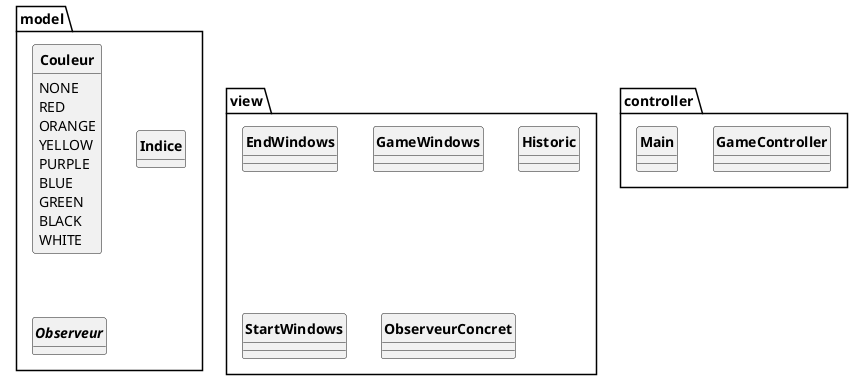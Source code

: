 @startuml
'https://plantuml.com/class-diagram

skinparam style strictuml
skinparam classAttributeIconSize 0
skinparam classFontStyle Bold
hide enum methods
hide interface attributes

package controller {
    class GameController{}
    class Main{}
}
package model {
    enum Couleur {
        NONE
        RED
        ORANGE
        YELLOW
        PURPLE
        BLUE
        GREEN
        BLACK
        WHITE
    }

    enum Indice {
    }

    interface Observeur{}

}
package view {
    class EndWindows{}
    class GameWindows{}
    class Historic{}
    class StartWindows{}
    class ObserveurConcret{}
}


@enduml
